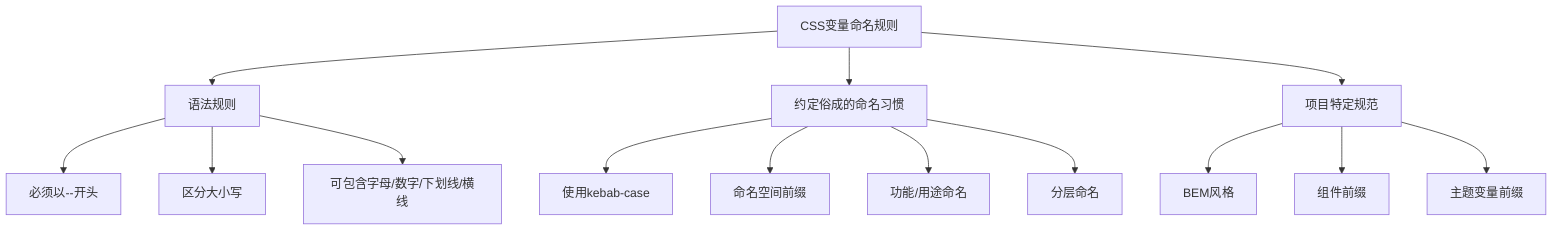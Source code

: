 flowchart TD
    A[CSS变量命名规则] --> B[语法规则]
    A --> C[约定俗成的命名习惯]
    A --> D[项目特定规范]
    
    B --> B1[必须以--开头]
    B --> B2[区分大小写]
    B --> B3[可包含字母/数字/下划线/横线]
    
    C --> C1[使用kebab-case]
    C --> C2[命名空间前缀]
    C --> C3[功能/用途命名]
    C --> C4[分层命名]
    
    D --> D1[BEM风格]
    D --> D2[组件前缀]
    D --> D3[主题变量前缀]